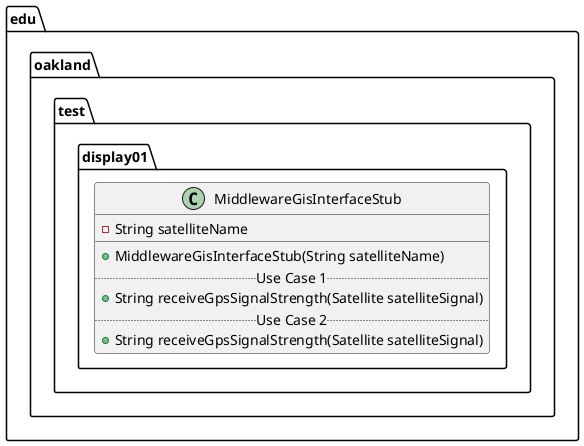 @startuml MiddlewareGisInterfaceStub

package edu.oakland.test.display01 {
    class MiddlewareGisInterfaceStub {
        - String satelliteName
        __
        + MiddlewareGisInterfaceStub(String satelliteName)
        .. Use Case 1 ..
        + String receiveGpsSignalStrength(Satellite satelliteSignal)
        .. Use Case 2 ..
        + String receiveGpsSignalStrength(Satellite satelliteSignal)
    }
}

@enduml
